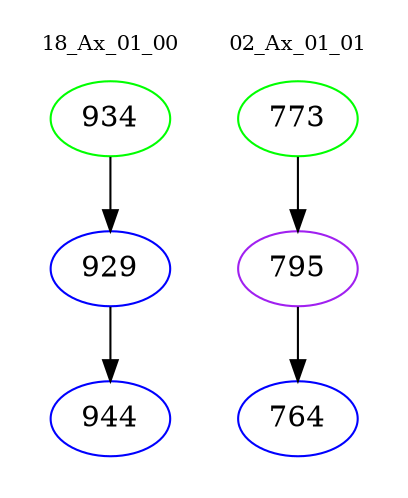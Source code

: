 digraph{
subgraph cluster_0 {
color = white
label = "18_Ax_01_00";
fontsize=10;
T0_934 [label="934", color="green"]
T0_934 -> T0_929 [color="black"]
T0_929 [label="929", color="blue"]
T0_929 -> T0_944 [color="black"]
T0_944 [label="944", color="blue"]
}
subgraph cluster_1 {
color = white
label = "02_Ax_01_01";
fontsize=10;
T1_773 [label="773", color="green"]
T1_773 -> T1_795 [color="black"]
T1_795 [label="795", color="purple"]
T1_795 -> T1_764 [color="black"]
T1_764 [label="764", color="blue"]
}
}
